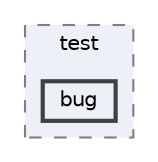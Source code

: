 digraph "C:/Users/HP/Documents/GitHub/Minero-Game/lib/glm/test/bug"
{
 // LATEX_PDF_SIZE
  bgcolor="transparent";
  edge [fontname=Helvetica,fontsize=10,labelfontname=Helvetica,labelfontsize=10];
  node [fontname=Helvetica,fontsize=10,shape=box,height=0.2,width=0.4];
  compound=true
  subgraph clusterdir_baadb5f31213f2184ce7914301522a46 {
    graph [ bgcolor="#edf0f7", pencolor="grey50", label="test", fontname=Helvetica,fontsize=10 style="filled,dashed", URL="dir_baadb5f31213f2184ce7914301522a46.html",tooltip=""]
  dir_acb4dca5fa659f9c7df048ab4f759193 [label="bug", fillcolor="#edf0f7", color="grey25", style="filled,bold", URL="dir_acb4dca5fa659f9c7df048ab4f759193.html",tooltip=""];
  }
}
